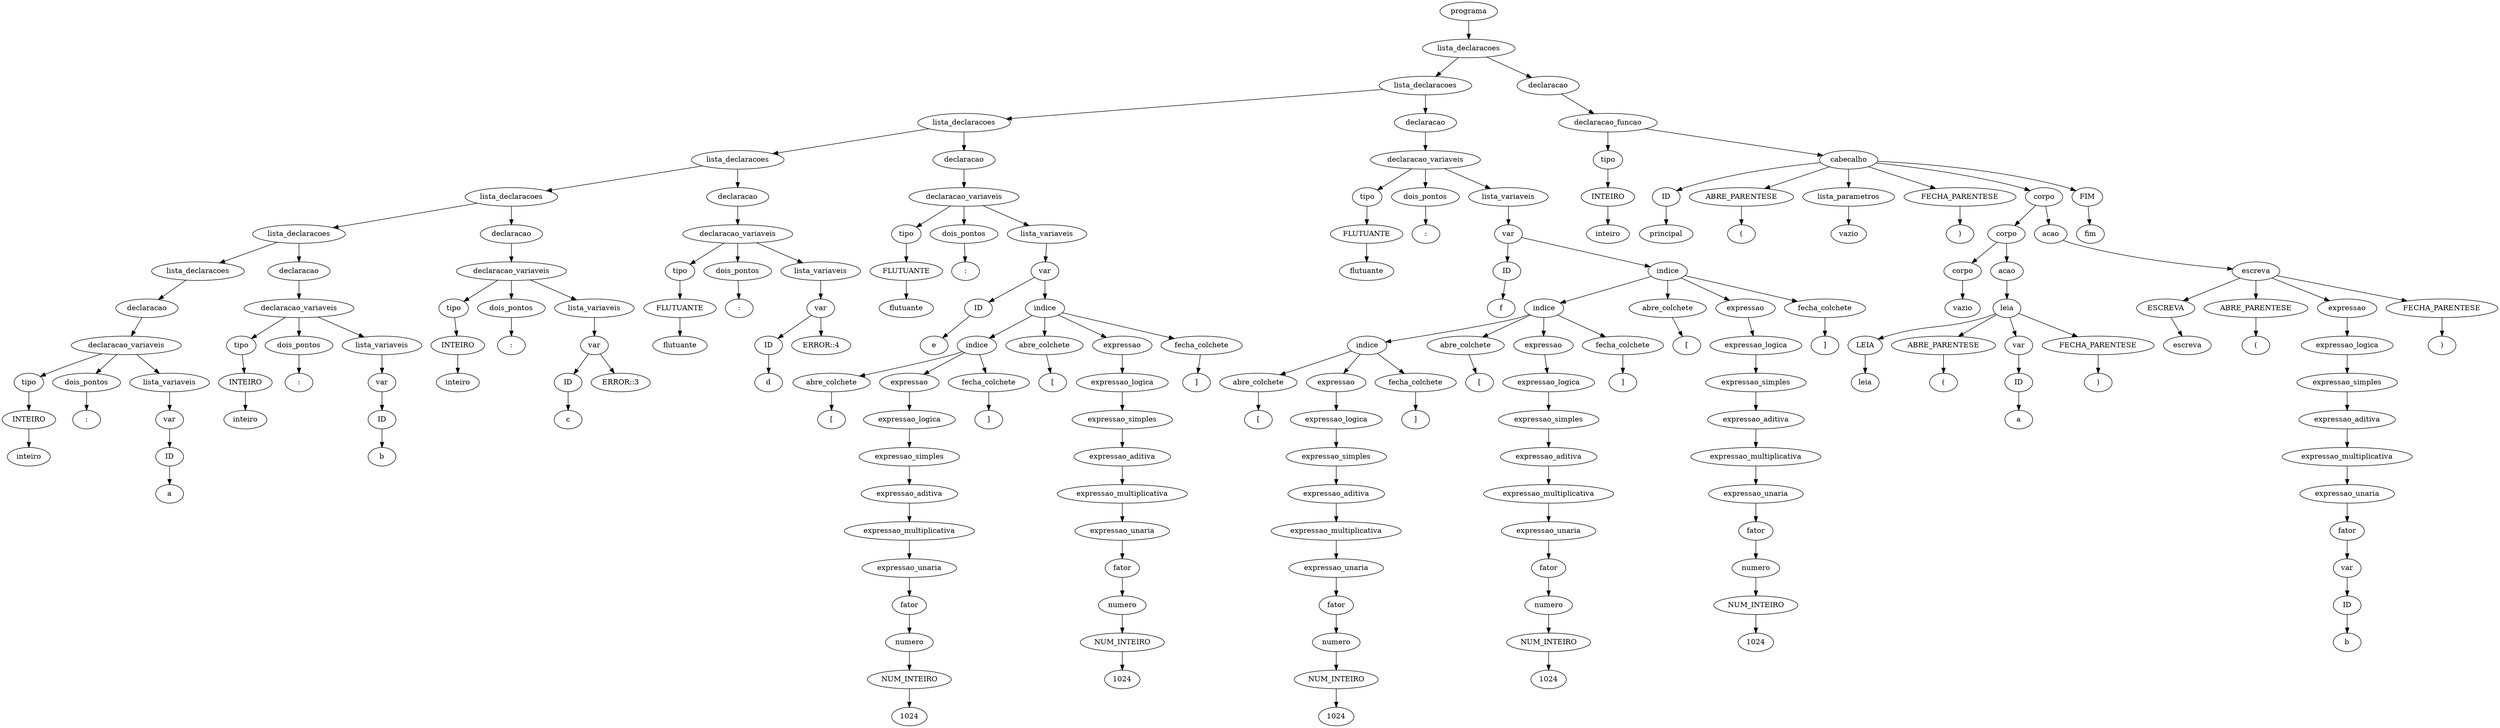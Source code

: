 digraph tree {
    "0x7f19b2d01370" [label="programa"];
    "0x7f19b2df5790" [label="lista_declaracoes"];
    "0x7f19b2d01b50" [label="lista_declaracoes"];
    "0x7f19b2d01a90" [label="lista_declaracoes"];
    "0x7f19b2de3e50" [label="lista_declaracoes"];
    "0x7f19b2de3760" [label="lista_declaracoes"];
    "0x7f19b2de37f0" [label="lista_declaracoes"];
    "0x7f19b304e070" [label="lista_declaracoes"];
    "0x7f19b2f447f0" [label="declaracao"];
    "0x7f19b2de3730" [label="declaracao_variaveis"];
    "0x7f19b304e9d0" [label="tipo"];
    "0x7f19b304e340" [label="INTEIRO"];
    "0x7f19b2de3700" [label="inteiro"];
    "0x7f19b304e9a0" [label="dois_pontos"];
    "0x7f19b2de39d0" [label=":"];
    "0x7f19b2de3880" [label="lista_variaveis"];
    "0x7f19b301aa90" [label="var"];
    "0x7f19b301a8b0" [label="ID"];
    "0x7f19b2de3610" [label="a"];
    "0x7f19b2de36d0" [label="declaracao"];
    "0x7f19b2de3640" [label="declaracao_variaveis"];
    "0x7f19b2de3670" [label="tipo"];
    "0x7f19b2de3850" [label="INTEIRO"];
    "0x7f19b2de3820" [label="inteiro"];
    "0x7f19b2de3ac0" [label="dois_pontos"];
    "0x7f19b2de3af0" [label=":"];
    "0x7f19b2de37c0" [label="lista_variaveis"];
    "0x7f19b2de39a0" [label="var"];
    "0x7f19b2de3940" [label="ID"];
    "0x7f19b2de3a30" [label="b"];
    "0x7f19b2de3b20" [label="declaracao"];
    "0x7f19b2de3c70" [label="declaracao_variaveis"];
    "0x7f19b304e100" [label="tipo"];
    "0x7f19b304e250" [label="INTEIRO"];
    "0x7f19b2de3b50" [label="inteiro"];
    "0x7f19b2de3d30" [label="dois_pontos"];
    "0x7f19b2de3d60" [label=":"];
    "0x7f19b2de38b0" [label="lista_variaveis"];
    "0x7f19b2de3bb0" [label="var"];
    "0x7f19b2de3be0" [label="ID"];
    "0x7f19b2de3b80" [label="c"];
    "0x7f19b2de3970" [label="ERROR::3"];
    "0x7f19b2de3d90" [label="declaracao"];
    "0x7f19b2de3c40" [label="declaracao_variaveis"];
    "0x7f19b2de3910" [label="tipo"];
    "0x7f19b2de38e0" [label="FLUTUANTE"];
    "0x7f19b2de3dc0" [label="flutuante"];
    "0x7f19b2d010d0" [label="dois_pontos"];
    "0x7f19b2d01100" [label=":"];
    "0x7f19b2de3cd0" [label="lista_variaveis"];
    "0x7f19b2de3c10" [label="var"];
    "0x7f19b2de3ee0" [label="ID"];
    "0x7f19b2de3f10" [label="d"];
    "0x7f19b2de3e20" [label="ERROR::4"];
    "0x7f19b2de3df0" [label="declaracao"];
    "0x7f19b2d01910" [label="declaracao_variaveis"];
    "0x7f19b2de36a0" [label="tipo"];
    "0x7f19b2d010a0" [label="FLUTUANTE"];
    "0x7f19b2d012b0" [label="flutuante"];
    "0x7f19b2d018e0" [label="dois_pontos"];
    "0x7f19b2d017f0" [label=":"];
    "0x7f19b2d01340" [label="lista_variaveis"];
    "0x7f19b2d01970" [label="var"];
    "0x7f19b2d01610" [label="ID"];
    "0x7f19b2d01640" [label="e"];
    "0x7f19b2d018b0" [label="indice"];
    "0x7f19b2d015b0" [label="indice"];
    "0x7f19b2d016a0" [label="abre_colchete"];
    "0x7f19b2d016d0" [label="["];
    "0x7f19b2d01580" [label="expressao"];
    "0x7f19b2d01550" [label="expressao_logica"];
    "0x7f19b2d01520" [label="expressao_simples"];
    "0x7f19b2d01430" [label="expressao_aditiva"];
    "0x7f19b2d014f0" [label="expressao_multiplicativa"];
    "0x7f19b2d01310" [label="expressao_unaria"];
    "0x7f19b2d01400" [label="fator"];
    "0x7f19b2d012e0" [label="numero"];
    "0x7f19b2d01220" [label="NUM_INTEIRO"];
    "0x7f19b2d014c0" [label="1024"];
    "0x7f19b2d01700" [label="fecha_colchete"];
    "0x7f19b2d01730" [label="]"];
    "0x7f19b2d019d0" [label="abre_colchete"];
    "0x7f19b2d01a00" [label="["];
    "0x7f19b2d01880" [label="expressao"];
    "0x7f19b2d01850" [label="expressao_logica"];
    "0x7f19b2d01490" [label="expressao_simples"];
    "0x7f19b2d017c0" [label="expressao_aditiva"];
    "0x7f19b2d01460" [label="expressao_multiplicativa"];
    "0x7f19b2d01760" [label="expressao_unaria"];
    "0x7f19b2d01790" [label="fator"];
    "0x7f19b2d013a0" [label="numero"];
    "0x7f19b2d013d0" [label="NUM_INTEIRO"];
    "0x7f19b2d015e0" [label="1024"];
    "0x7f19b2d01a30" [label="fecha_colchete"];
    "0x7f19b2d01a60" [label="]"];
    "0x7f19b2d01820" [label="declaracao"];
    "0x7f19b2df5400" [label="declaracao_variaveis"];
    "0x7f19b2de3a60" [label="tipo"];
    "0x7f19b2d01ac0" [label="FLUTUANTE"];
    "0x7f19b2d01670" [label="flutuante"];
    "0x7f19b2df53d0" [label="dois_pontos"];
    "0x7f19b2df5340" [label=":"];
    "0x7f19b2d01b20" [label="lista_variaveis"];
    "0x7f19b2df5460" [label="var"];
    "0x7f19b2df5130" [label="ID"];
    "0x7f19b2df5160" [label="f"];
    "0x7f19b2df53a0" [label="indice"];
    "0x7f19b2df50d0" [label="indice"];
    "0x7f19b2d01d90" [label="indice"];
    "0x7f19b2d01e80" [label="abre_colchete"];
    "0x7f19b2d01eb0" [label="["];
    "0x7f19b2d01d60" [label="expressao"];
    "0x7f19b2d01d30" [label="expressao_logica"];
    "0x7f19b2d01d00" [label="expressao_simples"];
    "0x7f19b2d01c10" [label="expressao_aditiva"];
    "0x7f19b2d01cd0" [label="expressao_multiplicativa"];
    "0x7f19b2d01af0" [label="expressao_unaria"];
    "0x7f19b2d01be0" [label="fator"];
    "0x7f19b2d019a0" [label="numero"];
    "0x7f19b2d01940" [label="NUM_INTEIRO"];
    "0x7f19b2d01ca0" [label="1024"];
    "0x7f19b2d01ee0" [label="fecha_colchete"];
    "0x7f19b2d01f10" [label="]"];
    "0x7f19b2df51f0" [label="abre_colchete"];
    "0x7f19b2df5220" [label="["];
    "0x7f19b2df50a0" [label="expressao"];
    "0x7f19b2df5070" [label="expressao_logica"];
    "0x7f19b2d01c70" [label="expressao_simples"];
    "0x7f19b2d01fa0" [label="expressao_aditiva"];
    "0x7f19b2d01c40" [label="expressao_multiplicativa"];
    "0x7f19b2d01f40" [label="expressao_unaria"];
    "0x7f19b2d01f70" [label="fator"];
    "0x7f19b2d01b80" [label="numero"];
    "0x7f19b2d01bb0" [label="NUM_INTEIRO"];
    "0x7f19b2d01dc0" [label="1024"];
    "0x7f19b2df5250" [label="fecha_colchete"];
    "0x7f19b2df5280" [label="]"];
    "0x7f19b2df54c0" [label="abre_colchete"];
    "0x7f19b2df54f0" [label="["];
    "0x7f19b2df5040" [label="expressao"];
    "0x7f19b2df5100" [label="expressao_logica"];
    "0x7f19b2df51c0" [label="expressao_simples"];
    "0x7f19b2df5310" [label="expressao_aditiva"];
    "0x7f19b2d01fd0" [label="expressao_multiplicativa"];
    "0x7f19b2df52b0" [label="expressao_unaria"];
    "0x7f19b2df52e0" [label="fator"];
    "0x7f19b2d01df0" [label="numero"];
    "0x7f19b2d01e20" [label="NUM_INTEIRO"];
    "0x7f19b2d01e50" [label="1024"];
    "0x7f19b2df5520" [label="fecha_colchete"];
    "0x7f19b2df5550" [label="]"];
    "0x7f19b2d01130" [label="declaracao"];
    "0x7f19b2df5370" [label="declaracao_funcao"];
    "0x7f19b2de3790" [label="tipo"];
    "0x7f19b2df55b0" [label="INTEIRO"];
    "0x7f19b2df5190" [label="inteiro"];
    "0x7f19b2df5ee0" [label="cabecalho"];
    "0x7f19b2df59d0" [label="ID"];
    "0x7f19b2df5cd0" [label="principal"];
    "0x7f19b2df5910" [label="ABRE_PARENTESE"];
    "0x7f19b2df5b80" [label="("];
    "0x7f19b2df56d0" [label="lista_parametros"];
    "0x7f19b2df5490" [label="vazio"];
    "0x7f19b2df5f10" [label="FECHA_PARENTESE"];
    "0x7f19b2df5f40" [label=")"];
    "0x7f19b2df5d00" [label="corpo"];
    "0x7f19b2df59a0" [label="corpo"];
    "0x7f19b2df57c0" [label="corpo"];
    "0x7f19b2df55e0" [label="vazio"];
    "0x7f19b2df5a00" [label="acao"];
    "0x7f19b2df5880" [label="leia"];
    "0x7f19b2df58b0" [label="LEIA"];
    "0x7f19b2df5a60" [label="leia"];
    "0x7f19b2df5a90" [label="ABRE_PARENTESE"];
    "0x7f19b2df5ac0" [label="("];
    "0x7f19b2df5700" [label="var"];
    "0x7f19b2df5940" [label="ID"];
    "0x7f19b2df5970" [label="a"];
    "0x7f19b2df5af0" [label="FECHA_PARENTESE"];
    "0x7f19b2df5b20" [label=")"];
    "0x7f19b2df5d60" [label="acao"];
    "0x7f19b2df5ca0" [label="escreva"];
    "0x7f19b2df5dc0" [label="ESCREVA"];
    "0x7f19b2df5df0" [label="escreva"];
    "0x7f19b2df5e20" [label="ABRE_PARENTESE"];
    "0x7f19b2df5e50" [label="("];
    "0x7f19b2df5c70" [label="expressao"];
    "0x7f19b2df5c40" [label="expressao_logica"];
    "0x7f19b2df5c10" [label="expressao_simples"];
    "0x7f19b2df58e0" [label="expressao_aditiva"];
    "0x7f19b2df5be0" [label="expressao_multiplicativa"];
    "0x7f19b2df5730" [label="expressao_unaria"];
    "0x7f19b2df57f0" [label="fator"];
    "0x7f19b2df5760" [label="var"];
    "0x7f19b2df5b50" [label="ID"];
    "0x7f19b2df5bb0" [label="b"];
    "0x7f19b2df5e80" [label="FECHA_PARENTESE"];
    "0x7f19b2df5eb0" [label=")"];
    "0x7f19b2df5f70" [label="FIM"];
    "0x7f19b2df5fa0" [label="fim"];
    "0x7f19b2d01370" -> "0x7f19b2df5790";
    "0x7f19b2df5790" -> "0x7f19b2d01b50";
    "0x7f19b2df5790" -> "0x7f19b2d01130";
    "0x7f19b2d01b50" -> "0x7f19b2d01a90";
    "0x7f19b2d01b50" -> "0x7f19b2d01820";
    "0x7f19b2d01a90" -> "0x7f19b2de3e50";
    "0x7f19b2d01a90" -> "0x7f19b2de3df0";
    "0x7f19b2de3e50" -> "0x7f19b2de3760";
    "0x7f19b2de3e50" -> "0x7f19b2de3d90";
    "0x7f19b2de3760" -> "0x7f19b2de37f0";
    "0x7f19b2de3760" -> "0x7f19b2de3b20";
    "0x7f19b2de37f0" -> "0x7f19b304e070";
    "0x7f19b2de37f0" -> "0x7f19b2de36d0";
    "0x7f19b304e070" -> "0x7f19b2f447f0";
    "0x7f19b2f447f0" -> "0x7f19b2de3730";
    "0x7f19b2de3730" -> "0x7f19b304e9d0";
    "0x7f19b2de3730" -> "0x7f19b304e9a0";
    "0x7f19b2de3730" -> "0x7f19b2de3880";
    "0x7f19b304e9d0" -> "0x7f19b304e340";
    "0x7f19b304e340" -> "0x7f19b2de3700";
    "0x7f19b304e9a0" -> "0x7f19b2de39d0";
    "0x7f19b2de3880" -> "0x7f19b301aa90";
    "0x7f19b301aa90" -> "0x7f19b301a8b0";
    "0x7f19b301a8b0" -> "0x7f19b2de3610";
    "0x7f19b2de36d0" -> "0x7f19b2de3640";
    "0x7f19b2de3640" -> "0x7f19b2de3670";
    "0x7f19b2de3640" -> "0x7f19b2de3ac0";
    "0x7f19b2de3640" -> "0x7f19b2de37c0";
    "0x7f19b2de3670" -> "0x7f19b2de3850";
    "0x7f19b2de3850" -> "0x7f19b2de3820";
    "0x7f19b2de3ac0" -> "0x7f19b2de3af0";
    "0x7f19b2de37c0" -> "0x7f19b2de39a0";
    "0x7f19b2de39a0" -> "0x7f19b2de3940";
    "0x7f19b2de3940" -> "0x7f19b2de3a30";
    "0x7f19b2de3b20" -> "0x7f19b2de3c70";
    "0x7f19b2de3c70" -> "0x7f19b304e100";
    "0x7f19b2de3c70" -> "0x7f19b2de3d30";
    "0x7f19b2de3c70" -> "0x7f19b2de38b0";
    "0x7f19b304e100" -> "0x7f19b304e250";
    "0x7f19b304e250" -> "0x7f19b2de3b50";
    "0x7f19b2de3d30" -> "0x7f19b2de3d60";
    "0x7f19b2de38b0" -> "0x7f19b2de3bb0";
    "0x7f19b2de3bb0" -> "0x7f19b2de3be0";
    "0x7f19b2de3bb0" -> "0x7f19b2de3970";
    "0x7f19b2de3be0" -> "0x7f19b2de3b80";
    "0x7f19b2de3d90" -> "0x7f19b2de3c40";
    "0x7f19b2de3c40" -> "0x7f19b2de3910";
    "0x7f19b2de3c40" -> "0x7f19b2d010d0";
    "0x7f19b2de3c40" -> "0x7f19b2de3cd0";
    "0x7f19b2de3910" -> "0x7f19b2de38e0";
    "0x7f19b2de38e0" -> "0x7f19b2de3dc0";
    "0x7f19b2d010d0" -> "0x7f19b2d01100";
    "0x7f19b2de3cd0" -> "0x7f19b2de3c10";
    "0x7f19b2de3c10" -> "0x7f19b2de3ee0";
    "0x7f19b2de3c10" -> "0x7f19b2de3e20";
    "0x7f19b2de3ee0" -> "0x7f19b2de3f10";
    "0x7f19b2de3df0" -> "0x7f19b2d01910";
    "0x7f19b2d01910" -> "0x7f19b2de36a0";
    "0x7f19b2d01910" -> "0x7f19b2d018e0";
    "0x7f19b2d01910" -> "0x7f19b2d01340";
    "0x7f19b2de36a0" -> "0x7f19b2d010a0";
    "0x7f19b2d010a0" -> "0x7f19b2d012b0";
    "0x7f19b2d018e0" -> "0x7f19b2d017f0";
    "0x7f19b2d01340" -> "0x7f19b2d01970";
    "0x7f19b2d01970" -> "0x7f19b2d01610";
    "0x7f19b2d01970" -> "0x7f19b2d018b0";
    "0x7f19b2d01610" -> "0x7f19b2d01640";
    "0x7f19b2d018b0" -> "0x7f19b2d015b0";
    "0x7f19b2d018b0" -> "0x7f19b2d019d0";
    "0x7f19b2d018b0" -> "0x7f19b2d01880";
    "0x7f19b2d018b0" -> "0x7f19b2d01a30";
    "0x7f19b2d015b0" -> "0x7f19b2d016a0";
    "0x7f19b2d015b0" -> "0x7f19b2d01580";
    "0x7f19b2d015b0" -> "0x7f19b2d01700";
    "0x7f19b2d016a0" -> "0x7f19b2d016d0";
    "0x7f19b2d01580" -> "0x7f19b2d01550";
    "0x7f19b2d01550" -> "0x7f19b2d01520";
    "0x7f19b2d01520" -> "0x7f19b2d01430";
    "0x7f19b2d01430" -> "0x7f19b2d014f0";
    "0x7f19b2d014f0" -> "0x7f19b2d01310";
    "0x7f19b2d01310" -> "0x7f19b2d01400";
    "0x7f19b2d01400" -> "0x7f19b2d012e0";
    "0x7f19b2d012e0" -> "0x7f19b2d01220";
    "0x7f19b2d01220" -> "0x7f19b2d014c0";
    "0x7f19b2d01700" -> "0x7f19b2d01730";
    "0x7f19b2d019d0" -> "0x7f19b2d01a00";
    "0x7f19b2d01880" -> "0x7f19b2d01850";
    "0x7f19b2d01850" -> "0x7f19b2d01490";
    "0x7f19b2d01490" -> "0x7f19b2d017c0";
    "0x7f19b2d017c0" -> "0x7f19b2d01460";
    "0x7f19b2d01460" -> "0x7f19b2d01760";
    "0x7f19b2d01760" -> "0x7f19b2d01790";
    "0x7f19b2d01790" -> "0x7f19b2d013a0";
    "0x7f19b2d013a0" -> "0x7f19b2d013d0";
    "0x7f19b2d013d0" -> "0x7f19b2d015e0";
    "0x7f19b2d01a30" -> "0x7f19b2d01a60";
    "0x7f19b2d01820" -> "0x7f19b2df5400";
    "0x7f19b2df5400" -> "0x7f19b2de3a60";
    "0x7f19b2df5400" -> "0x7f19b2df53d0";
    "0x7f19b2df5400" -> "0x7f19b2d01b20";
    "0x7f19b2de3a60" -> "0x7f19b2d01ac0";
    "0x7f19b2d01ac0" -> "0x7f19b2d01670";
    "0x7f19b2df53d0" -> "0x7f19b2df5340";
    "0x7f19b2d01b20" -> "0x7f19b2df5460";
    "0x7f19b2df5460" -> "0x7f19b2df5130";
    "0x7f19b2df5460" -> "0x7f19b2df53a0";
    "0x7f19b2df5130" -> "0x7f19b2df5160";
    "0x7f19b2df53a0" -> "0x7f19b2df50d0";
    "0x7f19b2df53a0" -> "0x7f19b2df54c0";
    "0x7f19b2df53a0" -> "0x7f19b2df5040";
    "0x7f19b2df53a0" -> "0x7f19b2df5520";
    "0x7f19b2df50d0" -> "0x7f19b2d01d90";
    "0x7f19b2df50d0" -> "0x7f19b2df51f0";
    "0x7f19b2df50d0" -> "0x7f19b2df50a0";
    "0x7f19b2df50d0" -> "0x7f19b2df5250";
    "0x7f19b2d01d90" -> "0x7f19b2d01e80";
    "0x7f19b2d01d90" -> "0x7f19b2d01d60";
    "0x7f19b2d01d90" -> "0x7f19b2d01ee0";
    "0x7f19b2d01e80" -> "0x7f19b2d01eb0";
    "0x7f19b2d01d60" -> "0x7f19b2d01d30";
    "0x7f19b2d01d30" -> "0x7f19b2d01d00";
    "0x7f19b2d01d00" -> "0x7f19b2d01c10";
    "0x7f19b2d01c10" -> "0x7f19b2d01cd0";
    "0x7f19b2d01cd0" -> "0x7f19b2d01af0";
    "0x7f19b2d01af0" -> "0x7f19b2d01be0";
    "0x7f19b2d01be0" -> "0x7f19b2d019a0";
    "0x7f19b2d019a0" -> "0x7f19b2d01940";
    "0x7f19b2d01940" -> "0x7f19b2d01ca0";
    "0x7f19b2d01ee0" -> "0x7f19b2d01f10";
    "0x7f19b2df51f0" -> "0x7f19b2df5220";
    "0x7f19b2df50a0" -> "0x7f19b2df5070";
    "0x7f19b2df5070" -> "0x7f19b2d01c70";
    "0x7f19b2d01c70" -> "0x7f19b2d01fa0";
    "0x7f19b2d01fa0" -> "0x7f19b2d01c40";
    "0x7f19b2d01c40" -> "0x7f19b2d01f40";
    "0x7f19b2d01f40" -> "0x7f19b2d01f70";
    "0x7f19b2d01f70" -> "0x7f19b2d01b80";
    "0x7f19b2d01b80" -> "0x7f19b2d01bb0";
    "0x7f19b2d01bb0" -> "0x7f19b2d01dc0";
    "0x7f19b2df5250" -> "0x7f19b2df5280";
    "0x7f19b2df54c0" -> "0x7f19b2df54f0";
    "0x7f19b2df5040" -> "0x7f19b2df5100";
    "0x7f19b2df5100" -> "0x7f19b2df51c0";
    "0x7f19b2df51c0" -> "0x7f19b2df5310";
    "0x7f19b2df5310" -> "0x7f19b2d01fd0";
    "0x7f19b2d01fd0" -> "0x7f19b2df52b0";
    "0x7f19b2df52b0" -> "0x7f19b2df52e0";
    "0x7f19b2df52e0" -> "0x7f19b2d01df0";
    "0x7f19b2d01df0" -> "0x7f19b2d01e20";
    "0x7f19b2d01e20" -> "0x7f19b2d01e50";
    "0x7f19b2df5520" -> "0x7f19b2df5550";
    "0x7f19b2d01130" -> "0x7f19b2df5370";
    "0x7f19b2df5370" -> "0x7f19b2de3790";
    "0x7f19b2df5370" -> "0x7f19b2df5ee0";
    "0x7f19b2de3790" -> "0x7f19b2df55b0";
    "0x7f19b2df55b0" -> "0x7f19b2df5190";
    "0x7f19b2df5ee0" -> "0x7f19b2df59d0";
    "0x7f19b2df5ee0" -> "0x7f19b2df5910";
    "0x7f19b2df5ee0" -> "0x7f19b2df56d0";
    "0x7f19b2df5ee0" -> "0x7f19b2df5f10";
    "0x7f19b2df5ee0" -> "0x7f19b2df5d00";
    "0x7f19b2df5ee0" -> "0x7f19b2df5f70";
    "0x7f19b2df59d0" -> "0x7f19b2df5cd0";
    "0x7f19b2df5910" -> "0x7f19b2df5b80";
    "0x7f19b2df56d0" -> "0x7f19b2df5490";
    "0x7f19b2df5f10" -> "0x7f19b2df5f40";
    "0x7f19b2df5d00" -> "0x7f19b2df59a0";
    "0x7f19b2df5d00" -> "0x7f19b2df5d60";
    "0x7f19b2df59a0" -> "0x7f19b2df57c0";
    "0x7f19b2df59a0" -> "0x7f19b2df5a00";
    "0x7f19b2df57c0" -> "0x7f19b2df55e0";
    "0x7f19b2df5a00" -> "0x7f19b2df5880";
    "0x7f19b2df5880" -> "0x7f19b2df58b0";
    "0x7f19b2df5880" -> "0x7f19b2df5a90";
    "0x7f19b2df5880" -> "0x7f19b2df5700";
    "0x7f19b2df5880" -> "0x7f19b2df5af0";
    "0x7f19b2df58b0" -> "0x7f19b2df5a60";
    "0x7f19b2df5a90" -> "0x7f19b2df5ac0";
    "0x7f19b2df5700" -> "0x7f19b2df5940";
    "0x7f19b2df5940" -> "0x7f19b2df5970";
    "0x7f19b2df5af0" -> "0x7f19b2df5b20";
    "0x7f19b2df5d60" -> "0x7f19b2df5ca0";
    "0x7f19b2df5ca0" -> "0x7f19b2df5dc0";
    "0x7f19b2df5ca0" -> "0x7f19b2df5e20";
    "0x7f19b2df5ca0" -> "0x7f19b2df5c70";
    "0x7f19b2df5ca0" -> "0x7f19b2df5e80";
    "0x7f19b2df5dc0" -> "0x7f19b2df5df0";
    "0x7f19b2df5e20" -> "0x7f19b2df5e50";
    "0x7f19b2df5c70" -> "0x7f19b2df5c40";
    "0x7f19b2df5c40" -> "0x7f19b2df5c10";
    "0x7f19b2df5c10" -> "0x7f19b2df58e0";
    "0x7f19b2df58e0" -> "0x7f19b2df5be0";
    "0x7f19b2df5be0" -> "0x7f19b2df5730";
    "0x7f19b2df5730" -> "0x7f19b2df57f0";
    "0x7f19b2df57f0" -> "0x7f19b2df5760";
    "0x7f19b2df5760" -> "0x7f19b2df5b50";
    "0x7f19b2df5b50" -> "0x7f19b2df5bb0";
    "0x7f19b2df5e80" -> "0x7f19b2df5eb0";
    "0x7f19b2df5f70" -> "0x7f19b2df5fa0";
}
